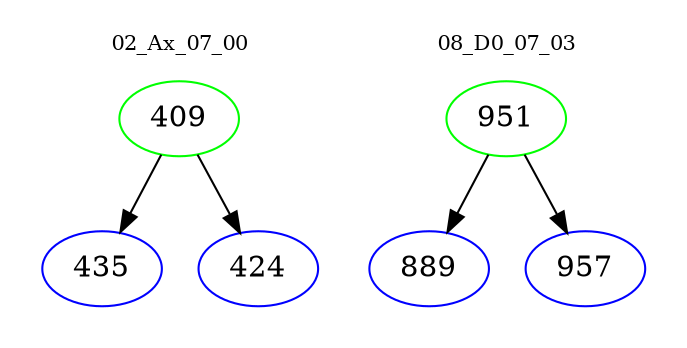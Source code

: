 digraph{
subgraph cluster_0 {
color = white
label = "02_Ax_07_00";
fontsize=10;
T0_409 [label="409", color="green"]
T0_409 -> T0_435 [color="black"]
T0_435 [label="435", color="blue"]
T0_409 -> T0_424 [color="black"]
T0_424 [label="424", color="blue"]
}
subgraph cluster_1 {
color = white
label = "08_D0_07_03";
fontsize=10;
T1_951 [label="951", color="green"]
T1_951 -> T1_889 [color="black"]
T1_889 [label="889", color="blue"]
T1_951 -> T1_957 [color="black"]
T1_957 [label="957", color="blue"]
}
}
